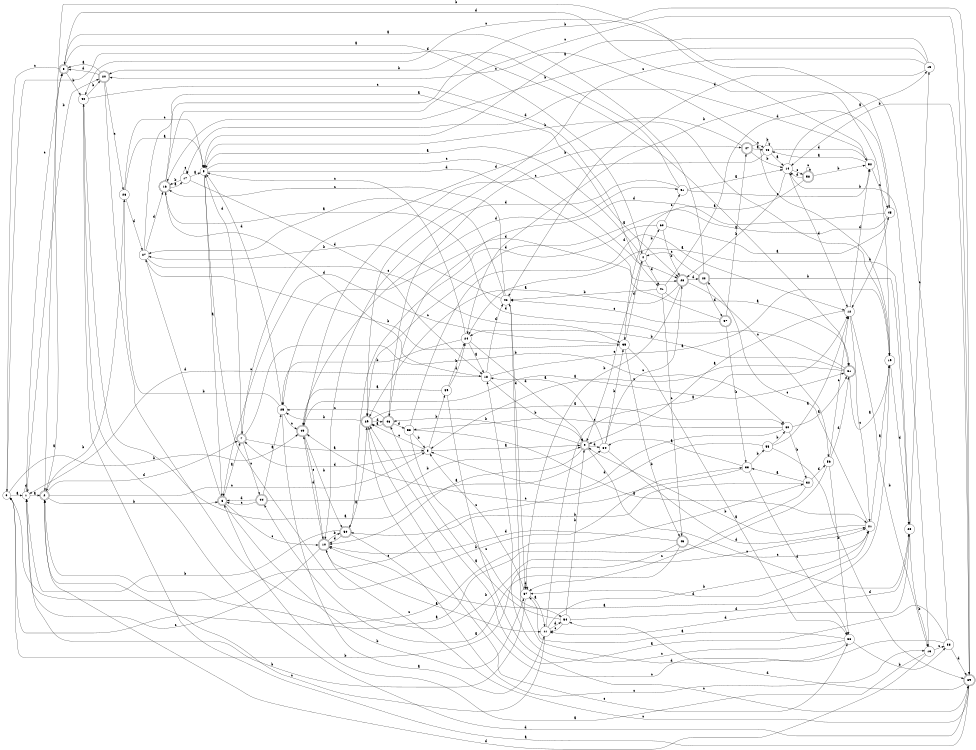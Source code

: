 digraph n49_7 {
__start0 [label="" shape="none"];

rankdir=LR;
size="8,5";

s0 [style="filled", color="black", fillcolor="white" shape="circle", label="0"];
s1 [style="filled", color="black", fillcolor="white" shape="circle", label="1"];
s2 [style="rounded,filled", color="black", fillcolor="white" shape="doublecircle", label="2"];
s3 [style="rounded,filled", color="black", fillcolor="white" shape="doublecircle", label="3"];
s4 [style="filled", color="black", fillcolor="white" shape="circle", label="4"];
s5 [style="filled", color="black", fillcolor="white" shape="circle", label="5"];
s6 [style="rounded,filled", color="black", fillcolor="white" shape="doublecircle", label="6"];
s7 [style="rounded,filled", color="black", fillcolor="white" shape="doublecircle", label="7"];
s8 [style="filled", color="black", fillcolor="white" shape="circle", label="8"];
s9 [style="rounded,filled", color="black", fillcolor="white" shape="doublecircle", label="9"];
s10 [style="rounded,filled", color="black", fillcolor="white" shape="doublecircle", label="10"];
s11 [style="filled", color="black", fillcolor="white" shape="circle", label="11"];
s12 [style="filled", color="black", fillcolor="white" shape="circle", label="12"];
s13 [style="filled", color="black", fillcolor="white" shape="circle", label="13"];
s14 [style="filled", color="black", fillcolor="white" shape="circle", label="14"];
s15 [style="filled", color="black", fillcolor="white" shape="circle", label="15"];
s16 [style="rounded,filled", color="black", fillcolor="white" shape="doublecircle", label="16"];
s17 [style="filled", color="black", fillcolor="white" shape="circle", label="17"];
s18 [style="filled", color="black", fillcolor="white" shape="circle", label="18"];
s19 [style="filled", color="black", fillcolor="white" shape="circle", label="19"];
s20 [style="rounded,filled", color="black", fillcolor="white" shape="doublecircle", label="20"];
s21 [style="filled", color="black", fillcolor="white" shape="circle", label="21"];
s22 [style="rounded,filled", color="black", fillcolor="white" shape="doublecircle", label="22"];
s23 [style="filled", color="black", fillcolor="white" shape="circle", label="23"];
s24 [style="filled", color="black", fillcolor="white" shape="circle", label="24"];
s25 [style="filled", color="black", fillcolor="white" shape="circle", label="25"];
s26 [style="filled", color="black", fillcolor="white" shape="circle", label="26"];
s27 [style="filled", color="black", fillcolor="white" shape="circle", label="27"];
s28 [style="rounded,filled", color="black", fillcolor="white" shape="doublecircle", label="28"];
s29 [style="rounded,filled", color="black", fillcolor="white" shape="doublecircle", label="29"];
s30 [style="filled", color="black", fillcolor="white" shape="circle", label="30"];
s31 [style="rounded,filled", color="black", fillcolor="white" shape="doublecircle", label="31"];
s32 [style="filled", color="black", fillcolor="white" shape="circle", label="32"];
s33 [style="filled", color="black", fillcolor="white" shape="circle", label="33"];
s34 [style="filled", color="black", fillcolor="white" shape="circle", label="34"];
s35 [style="filled", color="black", fillcolor="white" shape="circle", label="35"];
s36 [style="filled", color="black", fillcolor="white" shape="circle", label="36"];
s37 [style="filled", color="black", fillcolor="white" shape="circle", label="37"];
s38 [style="filled", color="black", fillcolor="white" shape="circle", label="38"];
s39 [style="rounded,filled", color="black", fillcolor="white" shape="doublecircle", label="39"];
s40 [style="filled", color="black", fillcolor="white" shape="circle", label="40"];
s41 [style="filled", color="black", fillcolor="white" shape="circle", label="41"];
s42 [style="filled", color="black", fillcolor="white" shape="circle", label="42"];
s43 [style="rounded,filled", color="black", fillcolor="white" shape="doublecircle", label="43"];
s44 [style="rounded,filled", color="black", fillcolor="white" shape="doublecircle", label="44"];
s45 [style="filled", color="black", fillcolor="white" shape="circle", label="45"];
s46 [style="rounded,filled", color="black", fillcolor="white" shape="doublecircle", label="46"];
s47 [style="rounded,filled", color="black", fillcolor="white" shape="doublecircle", label="47"];
s48 [style="filled", color="black", fillcolor="white" shape="circle", label="48"];
s49 [style="rounded,filled", color="black", fillcolor="white" shape="doublecircle", label="49"];
s50 [style="rounded,filled", color="black", fillcolor="white" shape="doublecircle", label="50"];
s51 [style="filled", color="black", fillcolor="white" shape="circle", label="51"];
s52 [style="filled", color="black", fillcolor="white" shape="circle", label="52"];
s53 [style="filled", color="black", fillcolor="white" shape="circle", label="53"];
s54 [style="filled", color="black", fillcolor="white" shape="circle", label="54"];
s55 [style="filled", color="black", fillcolor="white" shape="circle", label="55"];
s56 [style="filled", color="black", fillcolor="white" shape="circle", label="56"];
s57 [style="rounded,filled", color="black", fillcolor="white" shape="doublecircle", label="57"];
s58 [style="rounded,filled", color="black", fillcolor="white" shape="doublecircle", label="58"];
s59 [style="filled", color="black", fillcolor="white" shape="circle", label="59"];
s60 [style="filled", color="black", fillcolor="white" shape="circle", label="60"];
s0 -> s1 [label="a"];
s0 -> s49 [label="b"];
s0 -> s32 [label="c"];
s0 -> s31 [label="d"];
s1 -> s2 [label="a"];
s1 -> s20 [label="b"];
s1 -> s3 [label="c"];
s1 -> s1 [label="d"];
s2 -> s3 [label="a"];
s2 -> s6 [label="b"];
s2 -> s8 [label="c"];
s2 -> s7 [label="d"];
s3 -> s4 [label="a"];
s3 -> s40 [label="b"];
s3 -> s0 [label="c"];
s3 -> s19 [label="d"];
s4 -> s5 [label="a"];
s4 -> s60 [label="b"];
s4 -> s9 [label="c"];
s4 -> s41 [label="d"];
s5 -> s6 [label="a"];
s5 -> s33 [label="b"];
s5 -> s28 [label="c"];
s5 -> s28 [label="d"];
s6 -> s7 [label="a"];
s6 -> s37 [label="b"];
s6 -> s10 [label="c"];
s6 -> s27 [label="d"];
s7 -> s8 [label="a"];
s7 -> s30 [label="b"];
s7 -> s44 [label="c"];
s7 -> s5 [label="d"];
s8 -> s9 [label="a"];
s8 -> s59 [label="b"];
s8 -> s29 [label="c"];
s8 -> s7 [label="d"];
s9 -> s10 [label="a"];
s9 -> s46 [label="b"];
s9 -> s23 [label="c"];
s9 -> s34 [label="d"];
s10 -> s11 [label="a"];
s10 -> s50 [label="b"];
s10 -> s1 [label="c"];
s10 -> s49 [label="d"];
s11 -> s12 [label="a"];
s11 -> s21 [label="b"];
s11 -> s2 [label="c"];
s11 -> s54 [label="d"];
s12 -> s9 [label="a"];
s12 -> s13 [label="b"];
s12 -> s21 [label="c"];
s12 -> s52 [label="d"];
s13 -> s6 [label="a"];
s13 -> s14 [label="b"];
s13 -> s38 [label="c"];
s13 -> s2 [label="d"];
s14 -> s15 [label="a"];
s14 -> s28 [label="b"];
s14 -> s58 [label="c"];
s14 -> s12 [label="d"];
s15 -> s5 [label="a"];
s15 -> s16 [label="b"];
s15 -> s29 [label="c"];
s15 -> s42 [label="d"];
s16 -> s17 [label="a"];
s16 -> s39 [label="b"];
s16 -> s39 [label="c"];
s16 -> s18 [label="d"];
s17 -> s5 [label="a"];
s17 -> s16 [label="b"];
s17 -> s17 [label="c"];
s17 -> s18 [label="d"];
s18 -> s19 [label="a"];
s18 -> s9 [label="b"];
s18 -> s1 [label="c"];
s18 -> s42 [label="d"];
s19 -> s10 [label="a"];
s19 -> s5 [label="b"];
s19 -> s20 [label="c"];
s19 -> s23 [label="d"];
s20 -> s3 [label="a"];
s20 -> s21 [label="b"];
s20 -> s26 [label="c"];
s20 -> s3 [label="d"];
s21 -> s19 [label="a"];
s21 -> s9 [label="b"];
s21 -> s22 [label="c"];
s21 -> s37 [label="d"];
s22 -> s3 [label="a"];
s22 -> s23 [label="b"];
s22 -> s4 [label="c"];
s22 -> s57 [label="d"];
s23 -> s24 [label="a"];
s23 -> s13 [label="b"];
s23 -> s15 [label="c"];
s23 -> s11 [label="d"];
s24 -> s18 [label="a"];
s24 -> s25 [label="b"];
s24 -> s5 [label="c"];
s24 -> s9 [label="d"];
s25 -> s11 [label="a"];
s25 -> s26 [label="b"];
s25 -> s49 [label="c"];
s25 -> s5 [label="d"];
s26 -> s5 [label="a"];
s26 -> s2 [label="b"];
s26 -> s5 [label="c"];
s26 -> s27 [label="d"];
s27 -> s28 [label="a"];
s27 -> s35 [label="b"];
s27 -> s35 [label="c"];
s27 -> s16 [label="d"];
s28 -> s29 [label="a"];
s28 -> s37 [label="b"];
s28 -> s56 [label="c"];
s28 -> s22 [label="d"];
s29 -> s30 [label="a"];
s29 -> s25 [label="b"];
s29 -> s36 [label="c"];
s29 -> s46 [label="d"];
s30 -> s31 [label="a"];
s30 -> s32 [label="b"];
s30 -> s53 [label="c"];
s30 -> s8 [label="d"];
s31 -> s19 [label="a"];
s31 -> s24 [label="b"];
s31 -> s8 [label="c"];
s31 -> s16 [label="d"];
s32 -> s33 [label="a"];
s32 -> s50 [label="b"];
s32 -> s37 [label="c"];
s32 -> s56 [label="d"];
s33 -> s34 [label="a"];
s33 -> s55 [label="b"];
s33 -> s49 [label="c"];
s33 -> s36 [label="d"];
s34 -> s18 [label="a"];
s34 -> s35 [label="b"];
s34 -> s28 [label="c"];
s34 -> s21 [label="d"];
s35 -> s36 [label="a"];
s35 -> s43 [label="b"];
s35 -> s6 [label="c"];
s35 -> s4 [label="d"];
s36 -> s37 [label="a"];
s36 -> s38 [label="b"];
s36 -> s18 [label="c"];
s36 -> s42 [label="d"];
s37 -> s11 [label="a"];
s37 -> s1 [label="b"];
s37 -> s8 [label="c"];
s37 -> s37 [label="d"];
s38 -> s29 [label="a"];
s38 -> s24 [label="b"];
s38 -> s29 [label="c"];
s38 -> s39 [label="d"];
s39 -> s40 [label="a"];
s39 -> s14 [label="b"];
s39 -> s10 [label="c"];
s39 -> s54 [label="d"];
s40 -> s34 [label="a"];
s40 -> s20 [label="b"];
s40 -> s41 [label="c"];
s40 -> s39 [label="d"];
s41 -> s31 [label="a"];
s41 -> s42 [label="b"];
s41 -> s43 [label="c"];
s41 -> s45 [label="d"];
s42 -> s27 [label="a"];
s42 -> s27 [label="b"];
s42 -> s16 [label="c"];
s42 -> s37 [label="d"];
s43 -> s44 [label="a"];
s43 -> s0 [label="b"];
s43 -> s21 [label="c"];
s43 -> s10 [label="d"];
s44 -> s25 [label="a"];
s44 -> s9 [label="b"];
s44 -> s6 [label="c"];
s44 -> s6 [label="d"];
s45 -> s29 [label="a"];
s45 -> s12 [label="b"];
s45 -> s40 [label="c"];
s45 -> s46 [label="d"];
s46 -> s29 [label="a"];
s46 -> s47 [label="b"];
s46 -> s25 [label="c"];
s46 -> s53 [label="d"];
s47 -> s48 [label="a"];
s47 -> s14 [label="b"];
s47 -> s48 [label="c"];
s47 -> s7 [label="d"];
s48 -> s14 [label="a"];
s48 -> s48 [label="b"];
s48 -> s49 [label="c"];
s48 -> s52 [label="d"];
s49 -> s31 [label="a"];
s49 -> s50 [label="b"];
s49 -> s10 [label="c"];
s49 -> s51 [label="d"];
s50 -> s29 [label="a"];
s50 -> s1 [label="b"];
s50 -> s13 [label="c"];
s50 -> s10 [label="d"];
s51 -> s14 [label="a"];
s51 -> s20 [label="b"];
s51 -> s52 [label="c"];
s51 -> s10 [label="d"];
s52 -> s48 [label="a"];
s52 -> s2 [label="b"];
s52 -> s45 [label="c"];
s52 -> s17 [label="d"];
s53 -> s21 [label="a"];
s53 -> s8 [label="b"];
s53 -> s54 [label="c"];
s53 -> s12 [label="d"];
s54 -> s46 [label="a"];
s54 -> s9 [label="b"];
s54 -> s11 [label="c"];
s54 -> s23 [label="d"];
s55 -> s12 [label="a"];
s55 -> s30 [label="b"];
s55 -> s0 [label="c"];
s55 -> s39 [label="d"];
s56 -> s2 [label="a"];
s56 -> s36 [label="b"];
s56 -> s12 [label="c"];
s56 -> s31 [label="d"];
s57 -> s47 [label="a"];
s57 -> s33 [label="b"];
s57 -> s42 [label="c"];
s57 -> s25 [label="d"];
s58 -> s35 [label="a"];
s58 -> s52 [label="b"];
s58 -> s58 [label="c"];
s58 -> s14 [label="d"];
s59 -> s49 [label="a"];
s59 -> s24 [label="b"];
s59 -> s39 [label="c"];
s59 -> s24 [label="d"];
s60 -> s45 [label="a"];
s60 -> s28 [label="b"];
s60 -> s51 [label="c"];
s60 -> s50 [label="d"];

}